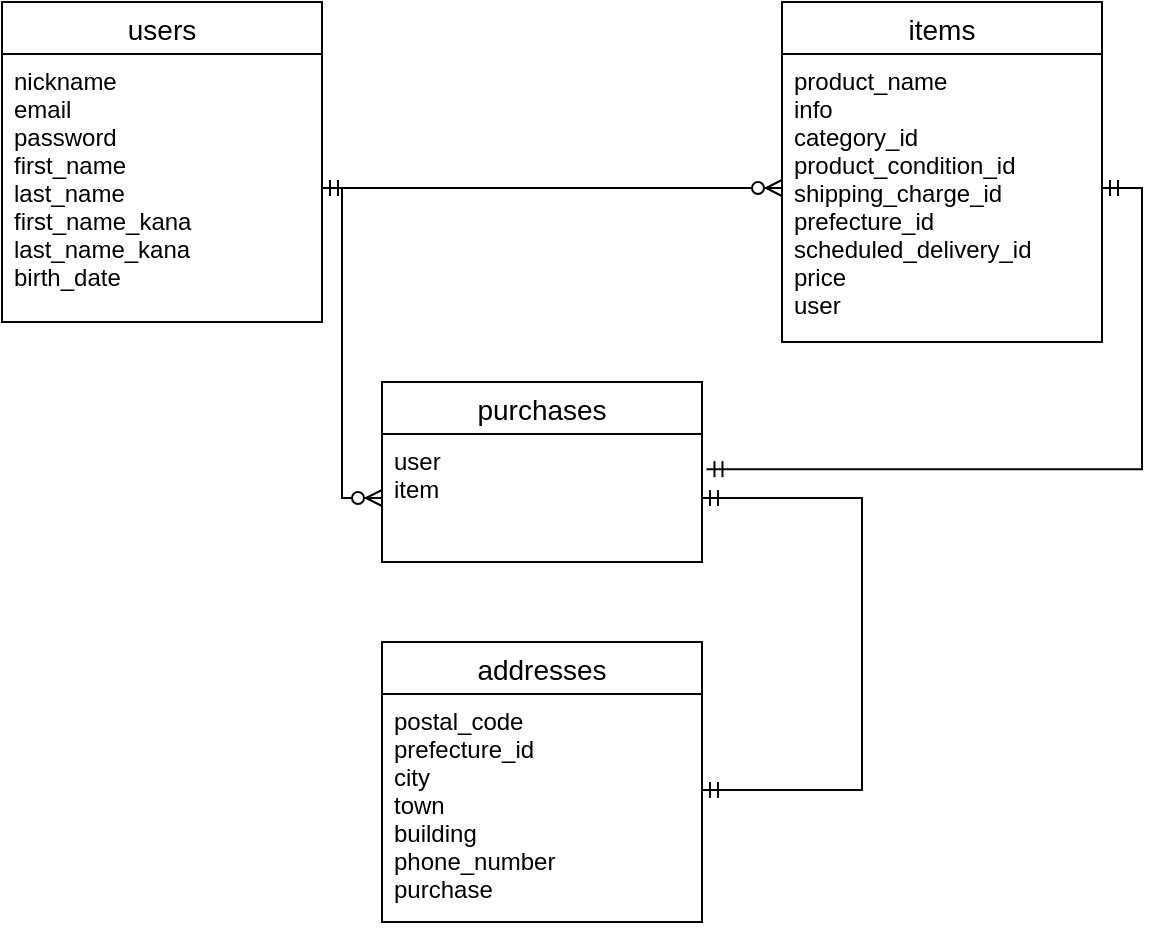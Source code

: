 <mxfile version="13.10.0" type="embed">
    <diagram id="f9RkGyjKqpnh59wjnx6d" name="ページ1">
        <mxGraphModel dx="761" dy="672" grid="1" gridSize="10" guides="1" tooltips="1" connect="1" arrows="1" fold="1" page="1" pageScale="1" pageWidth="827" pageHeight="1169" math="0" shadow="0">
            <root>
                <mxCell id="0"/>
                <mxCell id="1" parent="0"/>
                <mxCell id="2" value="users" style="swimlane;fontStyle=0;childLayout=stackLayout;horizontal=1;startSize=26;horizontalStack=0;resizeParent=1;resizeParentMax=0;resizeLast=0;collapsible=1;marginBottom=0;align=center;fontSize=14;" parent="1" vertex="1">
                    <mxGeometry x="40" y="60" width="160" height="160" as="geometry"/>
                </mxCell>
                <mxCell id="3" value="nickname&#10;email&#10;password&#10;first_name&#10;last_name&#10;first_name_kana&#10;last_name_kana&#10;birth_date&#10;" style="text;strokeColor=none;fillColor=none;spacingLeft=4;spacingRight=4;overflow=hidden;rotatable=0;points=[[0,0.5],[1,0.5]];portConstraint=eastwest;fontSize=12;" parent="2" vertex="1">
                    <mxGeometry y="26" width="160" height="134" as="geometry"/>
                </mxCell>
                <mxCell id="6" value="addresses" style="swimlane;fontStyle=0;childLayout=stackLayout;horizontal=1;startSize=26;horizontalStack=0;resizeParent=1;resizeParentMax=0;resizeLast=0;collapsible=1;marginBottom=0;align=center;fontSize=14;" parent="1" vertex="1">
                    <mxGeometry x="230" y="380" width="160" height="140" as="geometry"/>
                </mxCell>
                <mxCell id="7" value="postal_code&#10;prefecture_id&#10;city&#10;town&#10;building&#10;phone_number&#10;purchase" style="text;strokeColor=none;fillColor=none;spacingLeft=4;spacingRight=4;overflow=hidden;rotatable=0;points=[[0,0.5],[1,0.5]];portConstraint=eastwest;fontSize=12;" parent="6" vertex="1">
                    <mxGeometry y="26" width="160" height="114" as="geometry"/>
                </mxCell>
                <mxCell id="10" value="purchases" style="swimlane;fontStyle=0;childLayout=stackLayout;horizontal=1;startSize=26;horizontalStack=0;resizeParent=1;resizeParentMax=0;resizeLast=0;collapsible=1;marginBottom=0;align=center;fontSize=14;" parent="1" vertex="1">
                    <mxGeometry x="230" y="250" width="160" height="90" as="geometry"/>
                </mxCell>
                <mxCell id="11" value="user&#10;item" style="text;strokeColor=none;fillColor=none;spacingLeft=4;spacingRight=4;overflow=hidden;rotatable=0;points=[[0,0.5],[1,0.5]];portConstraint=eastwest;fontSize=12;" parent="10" vertex="1">
                    <mxGeometry y="26" width="160" height="64" as="geometry"/>
                </mxCell>
                <mxCell id="22" value="items" style="swimlane;fontStyle=0;childLayout=stackLayout;horizontal=1;startSize=26;horizontalStack=0;resizeParent=1;resizeParentMax=0;resizeLast=0;collapsible=1;marginBottom=0;align=center;fontSize=14;" parent="1" vertex="1">
                    <mxGeometry x="430" y="60" width="160" height="170" as="geometry"/>
                </mxCell>
                <mxCell id="32" style="edgeStyle=orthogonalEdgeStyle;rounded=0;orthogonalLoop=1;jettySize=auto;html=1;entryX=0;entryY=0.5;entryDx=0;entryDy=0;startArrow=ERmandOne;startFill=0;endArrow=ERzeroToMany;endFill=1;" parent="1" source="3" target="11" edge="1">
                    <mxGeometry relative="1" as="geometry">
                        <Array as="points">
                            <mxPoint x="210" y="153"/>
                            <mxPoint x="210" y="308"/>
                        </Array>
                    </mxGeometry>
                </mxCell>
                <mxCell id="34" style="edgeStyle=orthogonalEdgeStyle;rounded=0;orthogonalLoop=1;jettySize=auto;html=1;startArrow=ERmandOne;startFill=0;endArrow=ERmandOne;endFill=0;" parent="1" source="11" target="7" edge="1">
                    <mxGeometry relative="1" as="geometry">
                        <Array as="points">
                            <mxPoint x="470" y="308"/>
                            <mxPoint x="470" y="454"/>
                        </Array>
                    </mxGeometry>
                </mxCell>
                <mxCell id="39" style="edgeStyle=orthogonalEdgeStyle;rounded=0;orthogonalLoop=1;jettySize=auto;html=1;exitX=1;exitY=0.5;exitDx=0;exitDy=0;entryX=1.014;entryY=0.275;entryDx=0;entryDy=0;entryPerimeter=0;endArrow=ERmandOne;endFill=0;startArrow=ERmandOne;startFill=0;" edge="1" parent="1" source="25" target="11">
                    <mxGeometry relative="1" as="geometry"/>
                </mxCell>
                <mxCell id="25" value="product_name&#10;info&#10;category_id&#10;product_condition_id&#10;shipping_charge_id&#10;prefecture_id&#10;scheduled_delivery_id&#10;price&#10;user&#10;&#10;" style="text;strokeColor=none;fillColor=none;spacingLeft=4;spacingRight=4;overflow=hidden;rotatable=0;points=[[0,0.5],[1,0.5]];portConstraint=eastwest;fontSize=12;" parent="1" vertex="1">
                    <mxGeometry x="430" y="86" width="160" height="134" as="geometry"/>
                </mxCell>
                <mxCell id="38" style="edgeStyle=orthogonalEdgeStyle;rounded=0;orthogonalLoop=1;jettySize=auto;html=1;entryX=0;entryY=0.5;entryDx=0;entryDy=0;startArrow=ERmandOne;startFill=0;endArrow=ERzeroToMany;endFill=1;" parent="1" source="3" target="25" edge="1">
                    <mxGeometry relative="1" as="geometry"/>
                </mxCell>
            </root>
        </mxGraphModel>
    </diagram>
</mxfile>